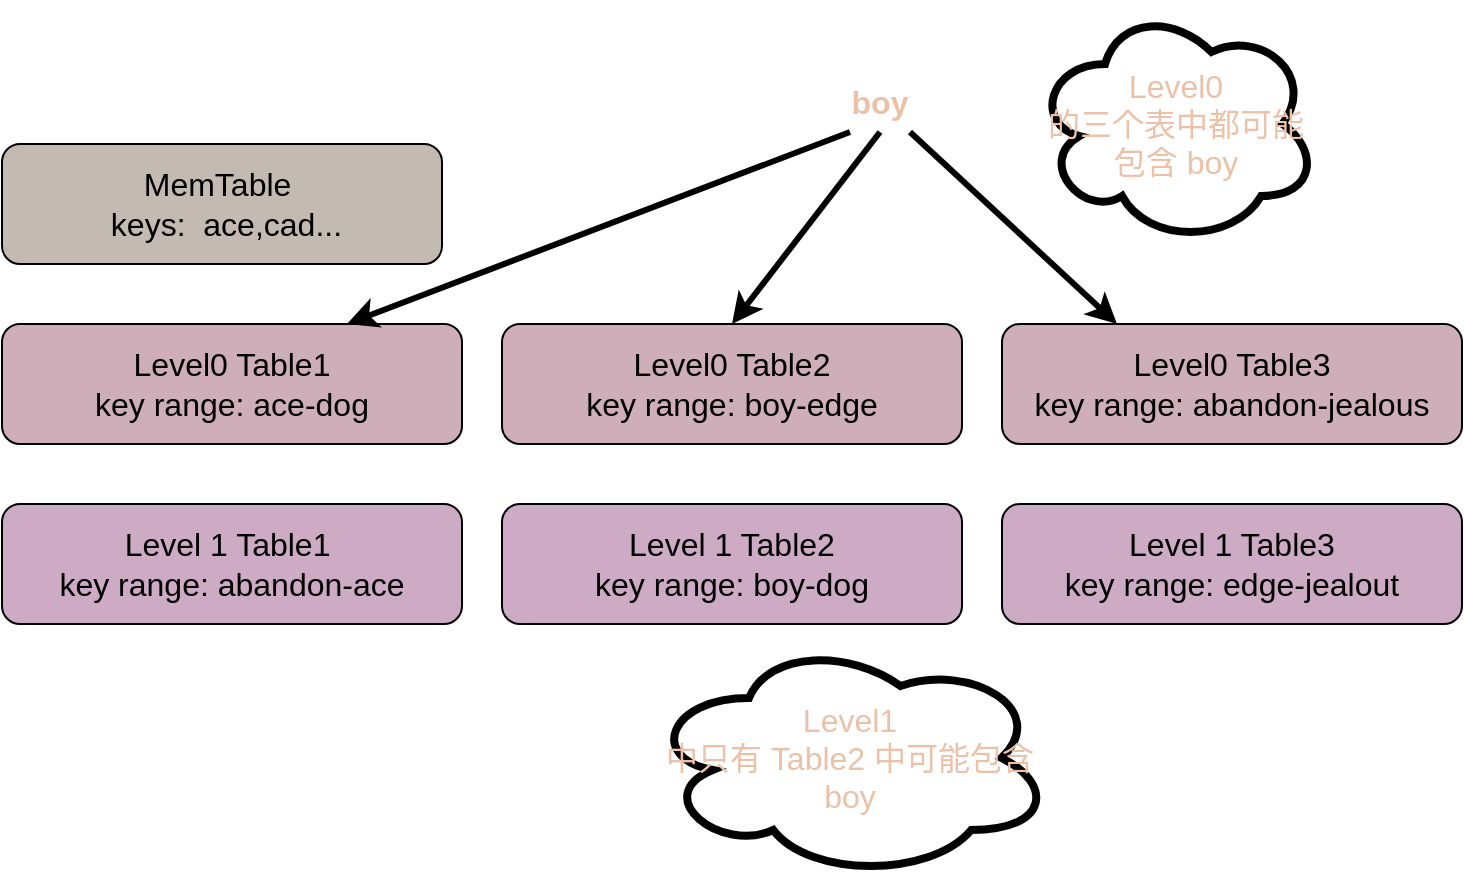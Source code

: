 <mxfile>
    <diagram id="YJa1YVeCBQMnrFL9bhSD" name="第 1 页">
        <mxGraphModel dx="762" dy="514" grid="0" gridSize="10" guides="0" tooltips="1" connect="1" arrows="1" fold="1" page="1" pageScale="1" pageWidth="2339" pageHeight="3300" background="#FFFFFF" math="0" shadow="0">
            <root>
                <mxCell id="0"/>
                <mxCell id="1" parent="0"/>
                <mxCell id="20" value="Level0 Table1&lt;br&gt;key range: ace-dog" style="rounded=1;whiteSpace=wrap;html=1;fontSize=16;fillColor=#CEAEB9;" parent="1" vertex="1">
                    <mxGeometry x="140" y="200" width="230" height="60" as="geometry"/>
                </mxCell>
                <mxCell id="51" value="&lt;font style=&quot;font-size: 16px;&quot;&gt;MemTable&amp;nbsp; &lt;br&gt;&amp;nbsp;keys:&amp;nbsp; ace,cad...&lt;/font&gt;" style="rounded=1;whiteSpace=wrap;html=1;fillColor=#C3BAB1;" parent="1" vertex="1">
                    <mxGeometry x="140" y="110" width="220" height="60" as="geometry"/>
                </mxCell>
                <mxCell id="52" value="Level0 Table2&lt;br&gt;key range: boy-edge" style="rounded=1;whiteSpace=wrap;html=1;fontSize=16;fillColor=#CEAEB9;" parent="1" vertex="1">
                    <mxGeometry x="390" y="200" width="230" height="60" as="geometry"/>
                </mxCell>
                <mxCell id="53" value="Level0 Table3&lt;br&gt;key range: abandon-jealous" style="rounded=1;whiteSpace=wrap;html=1;fontSize=16;fillColor=#CEAEB9;" parent="1" vertex="1">
                    <mxGeometry x="640" y="200" width="230" height="60" as="geometry"/>
                </mxCell>
                <mxCell id="54" value="Level 1 Table1&amp;nbsp;&lt;br&gt;key range: abandon-ace" style="rounded=1;whiteSpace=wrap;html=1;fontSize=16;fillColor=#CEABC5;" parent="1" vertex="1">
                    <mxGeometry x="140" y="290" width="230" height="60" as="geometry"/>
                </mxCell>
                <mxCell id="55" value="Level 1 Table2&lt;br&gt;key range: boy-dog" style="rounded=1;whiteSpace=wrap;html=1;fontSize=16;fillColor=#CEABC5;" parent="1" vertex="1">
                    <mxGeometry x="390" y="290" width="230" height="60" as="geometry"/>
                </mxCell>
                <mxCell id="56" value="Level 1 Table3&lt;br&gt;key range: edge-jealout" style="rounded=1;whiteSpace=wrap;html=1;fontSize=16;fillColor=#CEABC5;" parent="1" vertex="1">
                    <mxGeometry x="640" y="290" width="230" height="60" as="geometry"/>
                </mxCell>
                <mxCell id="57" value="boy" style="text;html=1;strokeColor=none;fillColor=none;align=center;verticalAlign=middle;whiteSpace=wrap;rounded=0;strokeWidth=4;fontSize=16;fontStyle=1;fontColor=#EBC1A8;" vertex="1" parent="1">
                    <mxGeometry x="549" y="74" width="60" height="30" as="geometry"/>
                </mxCell>
                <mxCell id="58" value="" style="endArrow=classic;html=1;fontSize=16;fontColor=#EBC1A8;exitX=0.25;exitY=1;exitDx=0;exitDy=0;entryX=0.75;entryY=0;entryDx=0;entryDy=0;strokeWidth=3;" edge="1" parent="1" source="57" target="20">
                    <mxGeometry width="50" height="50" relative="1" as="geometry">
                        <mxPoint x="324" y="463" as="sourcePoint"/>
                        <mxPoint x="374" y="413" as="targetPoint"/>
                    </mxGeometry>
                </mxCell>
                <mxCell id="59" value="" style="endArrow=classic;html=1;fontSize=16;fontColor=#EBC1A8;exitX=0.75;exitY=1;exitDx=0;exitDy=0;entryX=0.25;entryY=0;entryDx=0;entryDy=0;strokeWidth=3;" edge="1" parent="1" source="57" target="53">
                    <mxGeometry width="50" height="50" relative="1" as="geometry">
                        <mxPoint x="481" y="144" as="sourcePoint"/>
                        <mxPoint x="322.5" y="210" as="targetPoint"/>
                    </mxGeometry>
                </mxCell>
                <mxCell id="60" value="" style="endArrow=classic;html=1;fontSize=16;fontColor=#EBC1A8;exitX=0.5;exitY=1;exitDx=0;exitDy=0;entryX=0.5;entryY=0;entryDx=0;entryDy=0;strokeWidth=3;" edge="1" parent="1" source="57" target="52">
                    <mxGeometry width="50" height="50" relative="1" as="geometry">
                        <mxPoint x="481" y="144" as="sourcePoint"/>
                        <mxPoint x="322.5" y="210" as="targetPoint"/>
                    </mxGeometry>
                </mxCell>
                <mxCell id="62" value="Level0 &lt;br&gt;的三个表中都可能包含 boy" style="ellipse;shape=cloud;whiteSpace=wrap;html=1;strokeColor=default;strokeWidth=4;fontSize=16;fontColor=#EBC1A8;fillColor=#FFFFFF;" vertex="1" parent="1">
                    <mxGeometry x="656" y="40" width="142" height="120" as="geometry"/>
                </mxCell>
                <mxCell id="64" value="Level1&lt;br&gt;中只有 Table2 中可能包含 boy" style="ellipse;shape=cloud;whiteSpace=wrap;html=1;strokeColor=default;strokeWidth=4;fontSize=16;fontColor=#EBC1A8;fillColor=#FFFFFF;" vertex="1" parent="1">
                    <mxGeometry x="463" y="357" width="202" height="120" as="geometry"/>
                </mxCell>
            </root>
        </mxGraphModel>
    </diagram>
</mxfile>